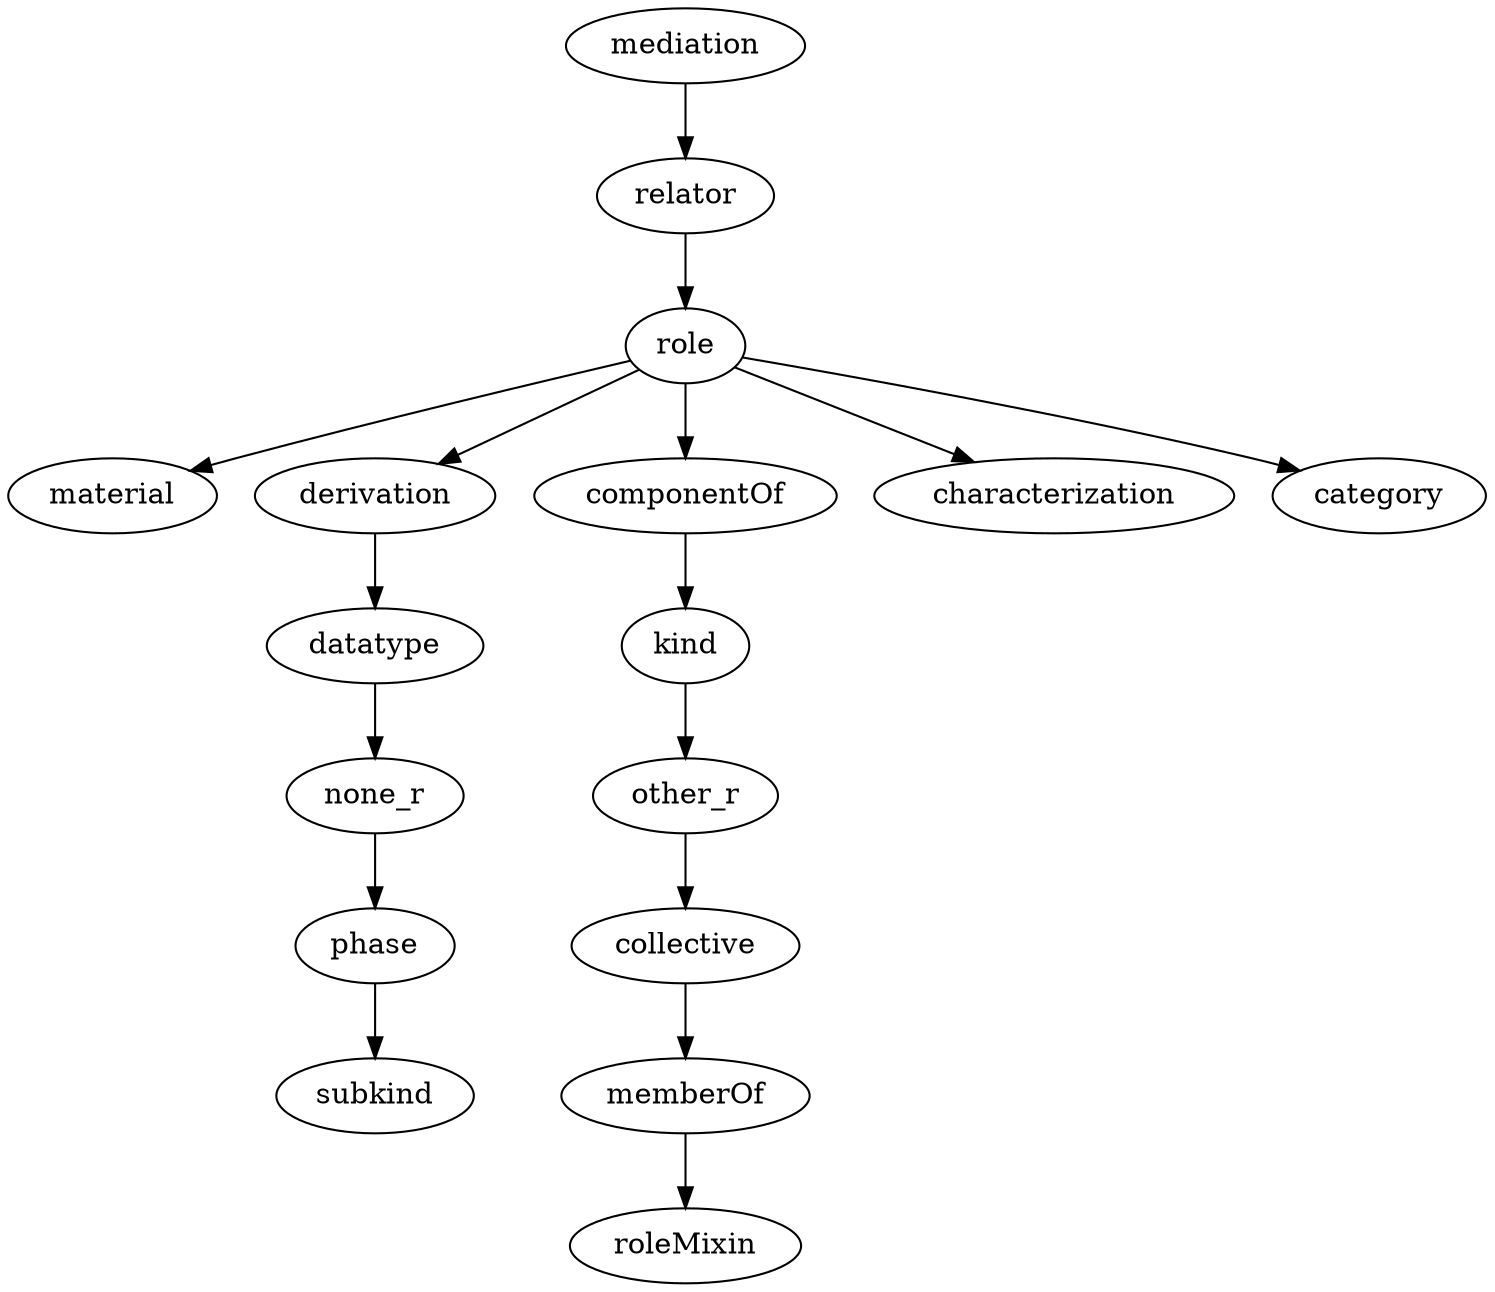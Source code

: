 strict digraph {
mediation;
relator;
role;
material;
derivation;
componentOf;
characterization;
category;
datatype;
none_r;
phase;
subkind;
kind;
other_r;
collective;
memberOf;
roleMixin;
mediation -> relator;
relator -> role;
role -> material;
role -> derivation;
role -> componentOf;
role -> characterization;
role -> category;
derivation -> datatype;
componentOf -> kind;
datatype -> none_r;
none_r -> phase;
phase -> subkind;
kind -> other_r;
other_r -> collective;
collective -> memberOf;
memberOf -> roleMixin;
}
